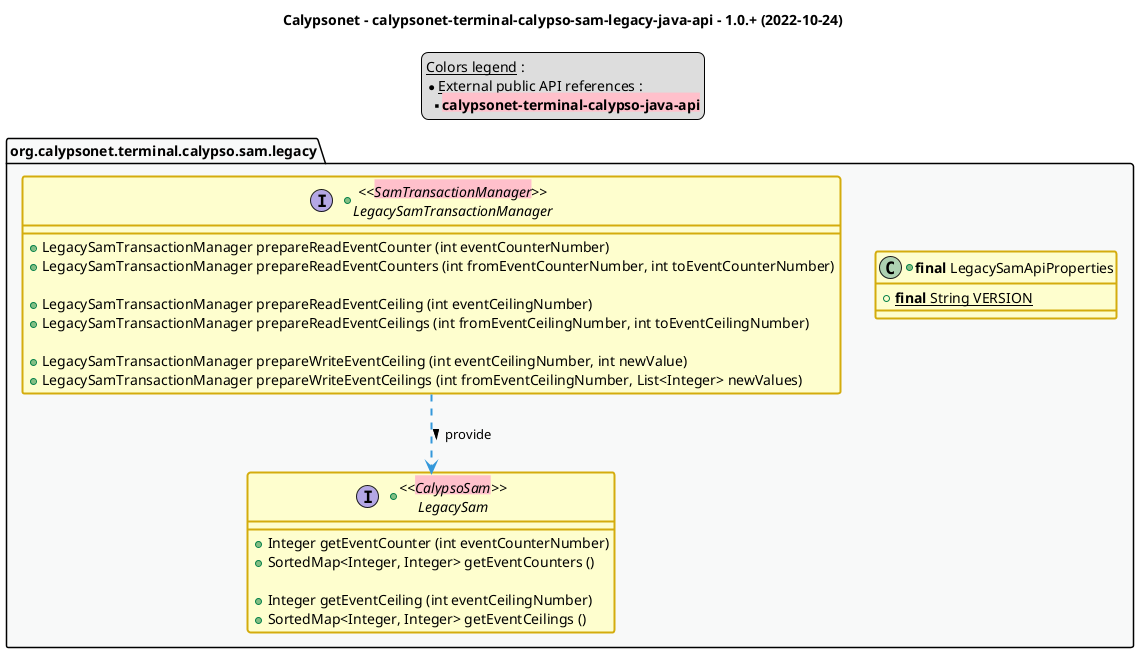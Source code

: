 @startuml
title
    Calypsonet - calypsonet-terminal-calypso-sam-legacy-java-api - 1.0.+ (2022-10-24)
end title

' == THEME ==

'Couleurs issues de : https://htmlcolorcodes.com/fr/tableau-de-couleur/tableau-de-couleur-design-plat/
!define C_GREY1 F8F9F9
!define C_GREY2 F2F3F4
!define C_GREY3 E5E7E9
!define C_GREY4 D7DBDD
!define C_GREY5 CACFD2
!define C_GREY6 BDC3C7
!define C_LINK 3498DB
!define C_USE 27AE60

' -- Styles that don't work with new version of plantuml --
skinparam stereotypeABorderColor #A9DCDF
skinparam stereotypeIBorderColor #B4A7E5
skinparam stereotypeCBorderColor #ADD1B2
skinparam stereotypeEBorderColor #EB93DF
' -- END --

skinparam ClassBorderThickness 2
skinparam ArrowThickness 2

' Yellow
skinparam ClassBackgroundColor #FEFECE
skinparam ClassBorderColor #D4AC0D
' Red
skinparam ClassBackgroundColor<<red>> #FDEDEC
skinparam ClassBorderColor<<red>> #E74C3C
hide <<red>> stereotype
' Purple
skinparam ClassBackgroundColor<<purple>> #F4ECF7
skinparam ClassBorderColor<<purple>> #8E44AD
hide <<purple>> stereotype
' blue
skinparam ClassBackgroundColor<<blue>> #EBF5FB
skinparam ClassBorderColor<<blue>> #3498DB
hide <<blue>> stereotype
' Green
skinparam ClassBackgroundColor<<green>> #E9F7EF
skinparam ClassBorderColor<<green>> #27AE60
hide <<green>> stereotype
' Grey
skinparam ClassBackgroundColor<<grey>> #EAECEE
skinparam ClassBorderColor<<grey>> #2C3E50
hide <<grey>> stereotype

' == CONTENT ==

legend top
    __Colors legend__ :
    * __External public API references__ :
    ** <back:pink>**calypsonet-terminal-calypso-java-api**</back>
end legend

package "org.calypsonet.terminal.calypso.sam.legacy" as api {
    +class "**final** LegacySamApiProperties" as ApiProperties {
        +{static} **final** String VERSION
    }
    +interface "<<<back:pink>CalypsoSam</back>>>\nLegacySam" as LegacySam {
        +Integer getEventCounter (int eventCounterNumber)
        +SortedMap<Integer, Integer> getEventCounters ()

        +Integer getEventCeiling (int eventCeilingNumber)
        +SortedMap<Integer, Integer> getEventCeilings ()
    }
    +interface "<<<back:pink>SamTransactionManager</back>>>\nLegacySamTransactionManager" as LegacySamTransactionManager {
        +LegacySamTransactionManager prepareReadEventCounter (int eventCounterNumber)
        +LegacySamTransactionManager prepareReadEventCounters (int fromEventCounterNumber, int toEventCounterNumber)

        +LegacySamTransactionManager prepareReadEventCeiling (int eventCeilingNumber)
        +LegacySamTransactionManager prepareReadEventCeilings (int fromEventCeilingNumber, int toEventCeilingNumber)

        +LegacySamTransactionManager prepareWriteEventCeiling (int eventCeilingNumber, int newValue)
        +LegacySamTransactionManager prepareWriteEventCeilings (int fromEventCeilingNumber, List<Integer> newValues)
    }
}

' Associations

LegacySamTransactionManager ..> LegacySam #C_LINK : provide >

' == LAYOUT ==

'CommonSignatureComputationData -[hidden]- CommonSignatureVerificationData

' == STYLE ==

package api #C_GREY1 {}


@enduml